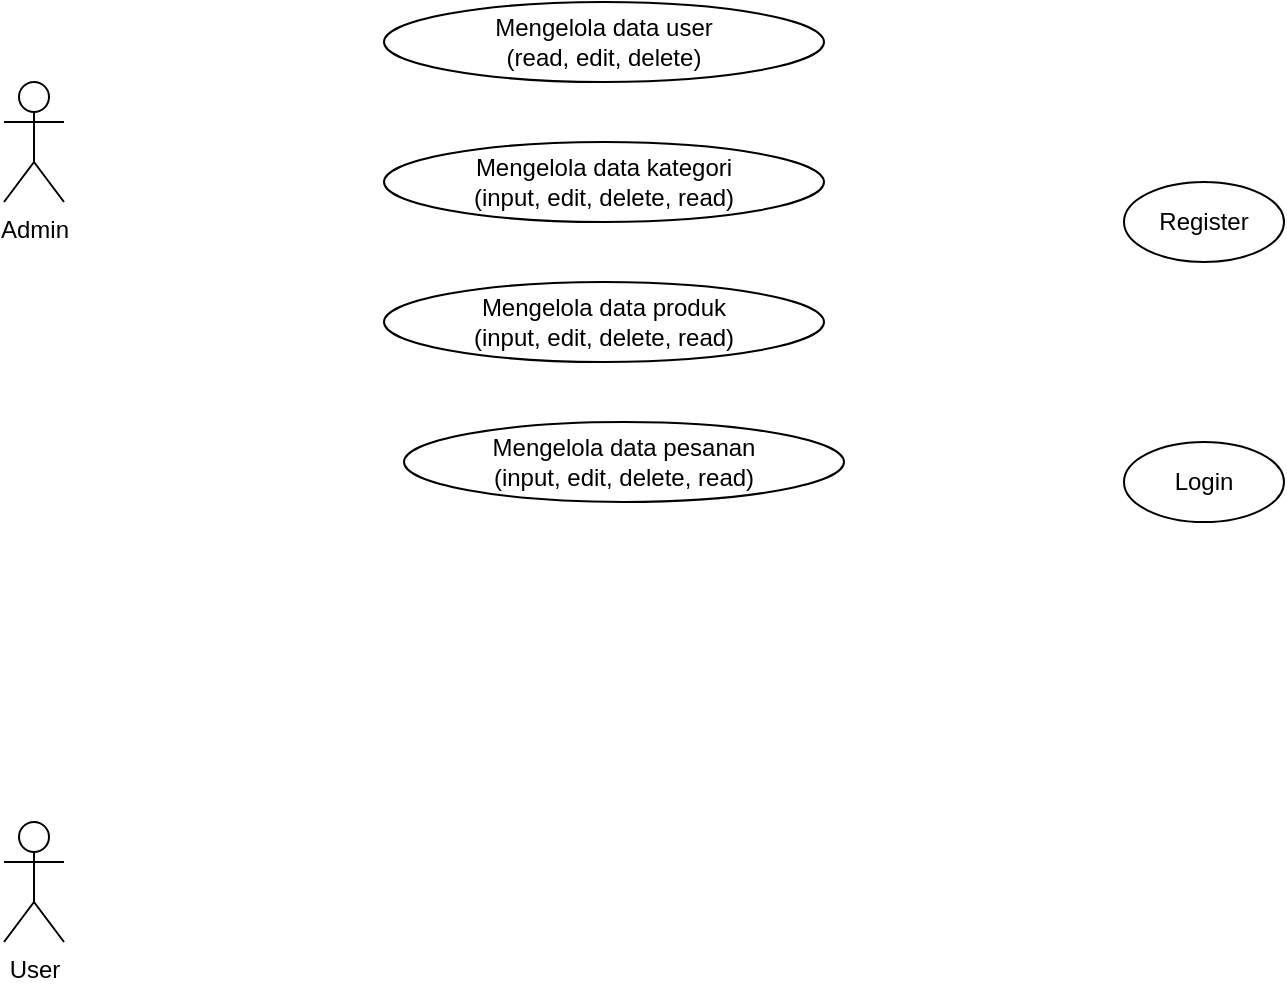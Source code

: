 <mxfile version="21.6.9" type="github">
  <diagram name="Halaman-1" id="SpSvkP5DoRW-E338OvqQ">
    <mxGraphModel dx="1194" dy="792" grid="1" gridSize="10" guides="1" tooltips="1" connect="1" arrows="1" fold="1" page="1" pageScale="1" pageWidth="827" pageHeight="1169" math="0" shadow="0">
      <root>
        <mxCell id="0" />
        <mxCell id="1" parent="0" />
        <mxCell id="VzCuqjdHifUAv0LSW9EF-1" value="Admin" style="shape=umlActor;verticalLabelPosition=bottom;verticalAlign=top;html=1;outlineConnect=0;" vertex="1" parent="1">
          <mxGeometry x="120" y="120" width="30" height="60" as="geometry" />
        </mxCell>
        <mxCell id="VzCuqjdHifUAv0LSW9EF-4" value="User" style="shape=umlActor;verticalLabelPosition=bottom;verticalAlign=top;html=1;outlineConnect=0;" vertex="1" parent="1">
          <mxGeometry x="120" y="490" width="30" height="60" as="geometry" />
        </mxCell>
        <mxCell id="VzCuqjdHifUAv0LSW9EF-6" value="Login" style="ellipse;whiteSpace=wrap;html=1;" vertex="1" parent="1">
          <mxGeometry x="680" y="300" width="80" height="40" as="geometry" />
        </mxCell>
        <mxCell id="VzCuqjdHifUAv0LSW9EF-7" value="Mengelola data user&lt;br&gt;(read, edit, delete)" style="ellipse;whiteSpace=wrap;html=1;" vertex="1" parent="1">
          <mxGeometry x="310" y="80" width="220" height="40" as="geometry" />
        </mxCell>
        <mxCell id="VzCuqjdHifUAv0LSW9EF-8" value="Register" style="ellipse;whiteSpace=wrap;html=1;" vertex="1" parent="1">
          <mxGeometry x="680" y="170" width="80" height="40" as="geometry" />
        </mxCell>
        <mxCell id="VzCuqjdHifUAv0LSW9EF-9" value="Mengelola data kategori&lt;br&gt;(input, edit, delete, read)" style="ellipse;whiteSpace=wrap;html=1;" vertex="1" parent="1">
          <mxGeometry x="310" y="150" width="220" height="40" as="geometry" />
        </mxCell>
        <mxCell id="VzCuqjdHifUAv0LSW9EF-10" value="Mengelola data produk&lt;br&gt;(input, edit, delete, read)" style="ellipse;whiteSpace=wrap;html=1;" vertex="1" parent="1">
          <mxGeometry x="310" y="220" width="220" height="40" as="geometry" />
        </mxCell>
        <mxCell id="VzCuqjdHifUAv0LSW9EF-11" value="Mengelola data pesanan&lt;br&gt;(input, edit, delete, read)" style="ellipse;whiteSpace=wrap;html=1;" vertex="1" parent="1">
          <mxGeometry x="320" y="290" width="220" height="40" as="geometry" />
        </mxCell>
      </root>
    </mxGraphModel>
  </diagram>
</mxfile>
